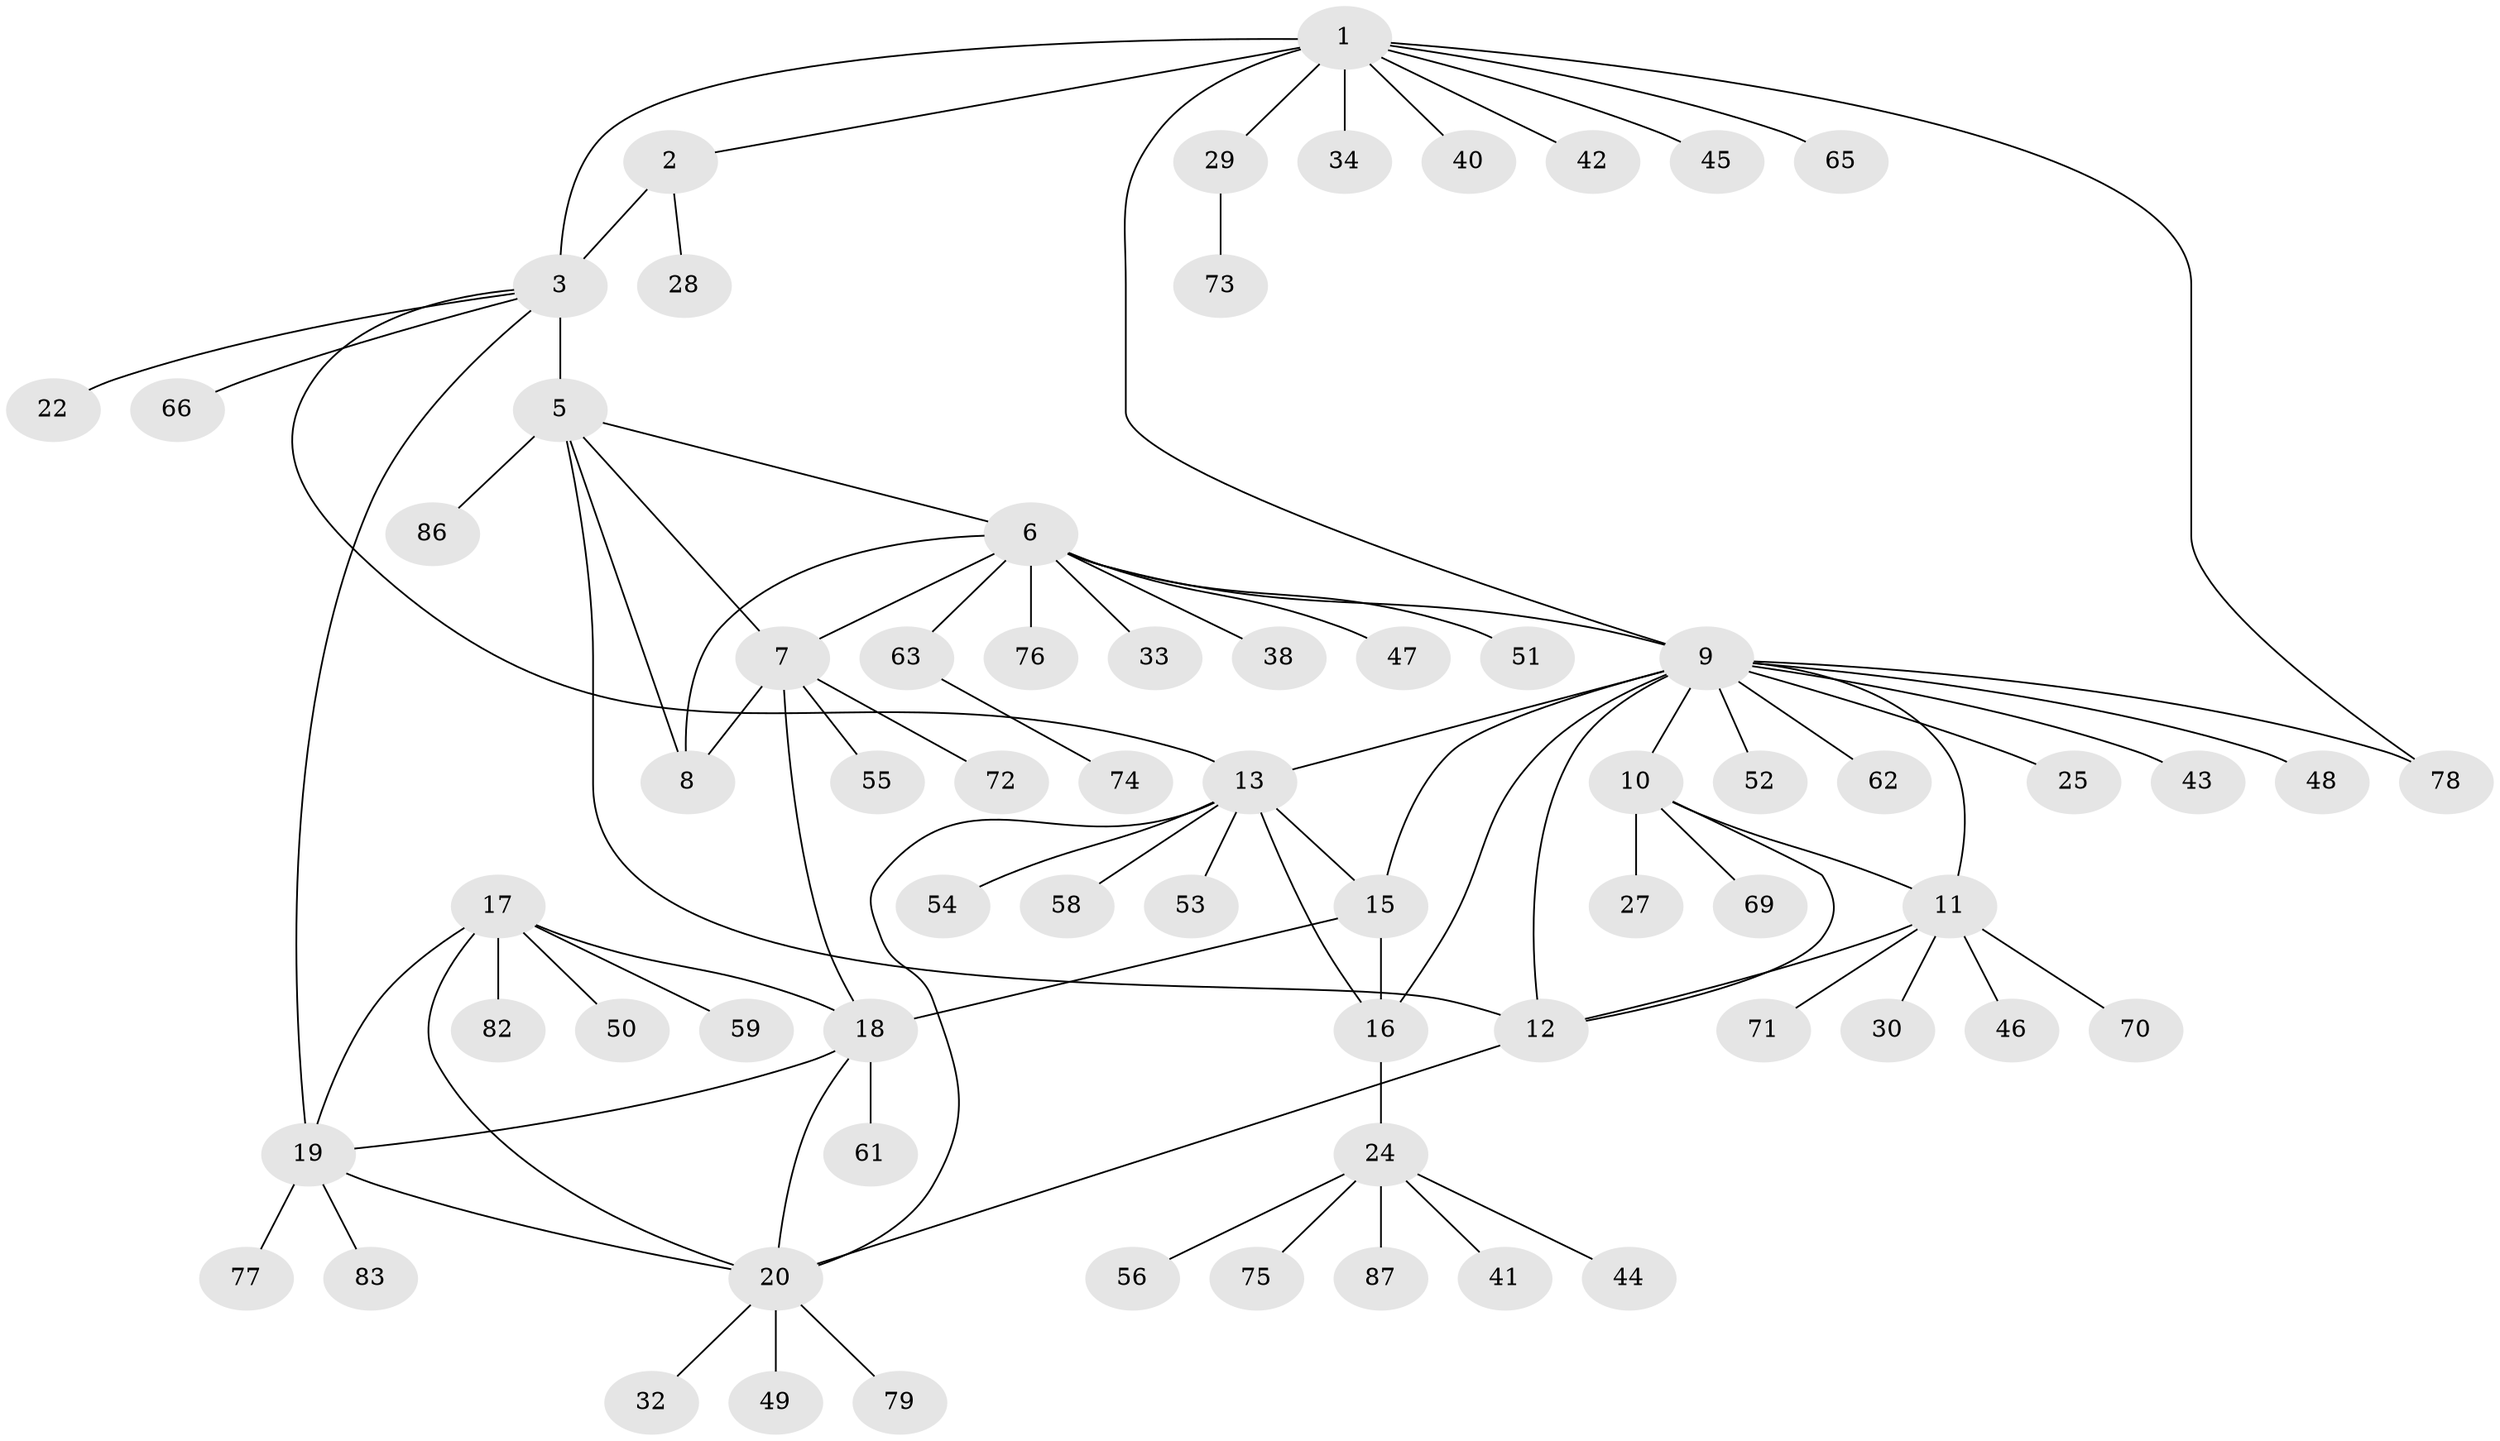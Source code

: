 // original degree distribution, {12: 0.011111111111111112, 4: 0.022222222222222223, 6: 0.05555555555555555, 11: 0.011111111111111112, 5: 0.044444444444444446, 7: 0.044444444444444446, 8: 0.022222222222222223, 9: 0.022222222222222223, 1: 0.6444444444444445, 2: 0.08888888888888889, 3: 0.03333333333333333}
// Generated by graph-tools (version 1.1) at 2025/11/02/27/25 16:11:35]
// undirected, 68 vertices, 88 edges
graph export_dot {
graph [start="1"]
  node [color=gray90,style=filled];
  1 [super="+80"];
  2;
  3 [super="+4"];
  5 [super="+67"];
  6 [super="+39"];
  7 [super="+35"];
  8 [super="+68"];
  9 [super="+14"];
  10 [super="+21"];
  11 [super="+36"];
  12 [super="+81"];
  13 [super="+90"];
  15 [super="+85"];
  16 [super="+84"];
  17 [super="+26"];
  18 [super="+37"];
  19 [super="+23"];
  20 [super="+88"];
  22;
  24 [super="+31"];
  25;
  27;
  28 [super="+89"];
  29 [super="+57"];
  30;
  32;
  33;
  34;
  38;
  40;
  41;
  42;
  43;
  44;
  45;
  46;
  47;
  48;
  49 [super="+64"];
  50;
  51 [super="+60"];
  52;
  53;
  54;
  55;
  56;
  58;
  59;
  61;
  62;
  63;
  65;
  66;
  69;
  70;
  71;
  72;
  73;
  74;
  75;
  76;
  77;
  78;
  79;
  82;
  83;
  86;
  87;
  1 -- 2;
  1 -- 3 [weight=2];
  1 -- 9;
  1 -- 29;
  1 -- 34;
  1 -- 40;
  1 -- 42;
  1 -- 45;
  1 -- 65;
  1 -- 78;
  2 -- 3 [weight=2];
  2 -- 28;
  3 -- 19;
  3 -- 22;
  3 -- 66;
  3 -- 5 [weight=2];
  3 -- 13;
  5 -- 6;
  5 -- 7;
  5 -- 8;
  5 -- 12;
  5 -- 86;
  6 -- 7;
  6 -- 8;
  6 -- 33;
  6 -- 38;
  6 -- 47;
  6 -- 51;
  6 -- 63;
  6 -- 76;
  6 -- 9;
  7 -- 8;
  7 -- 18;
  7 -- 72;
  7 -- 55;
  9 -- 10;
  9 -- 11;
  9 -- 12;
  9 -- 48;
  9 -- 52;
  9 -- 43;
  9 -- 13;
  9 -- 78;
  9 -- 15;
  9 -- 16;
  9 -- 25;
  9 -- 62;
  10 -- 11;
  10 -- 12;
  10 -- 27;
  10 -- 69;
  11 -- 12;
  11 -- 30;
  11 -- 46;
  11 -- 70;
  11 -- 71;
  12 -- 20;
  13 -- 15;
  13 -- 16;
  13 -- 53;
  13 -- 54;
  13 -- 58;
  13 -- 20;
  15 -- 16;
  15 -- 18;
  16 -- 24;
  17 -- 18;
  17 -- 19;
  17 -- 20;
  17 -- 50;
  17 -- 59;
  17 -- 82;
  18 -- 19;
  18 -- 20;
  18 -- 61;
  19 -- 20;
  19 -- 77;
  19 -- 83;
  20 -- 32;
  20 -- 49;
  20 -- 79;
  24 -- 56;
  24 -- 75;
  24 -- 87;
  24 -- 41;
  24 -- 44;
  29 -- 73;
  63 -- 74;
}
